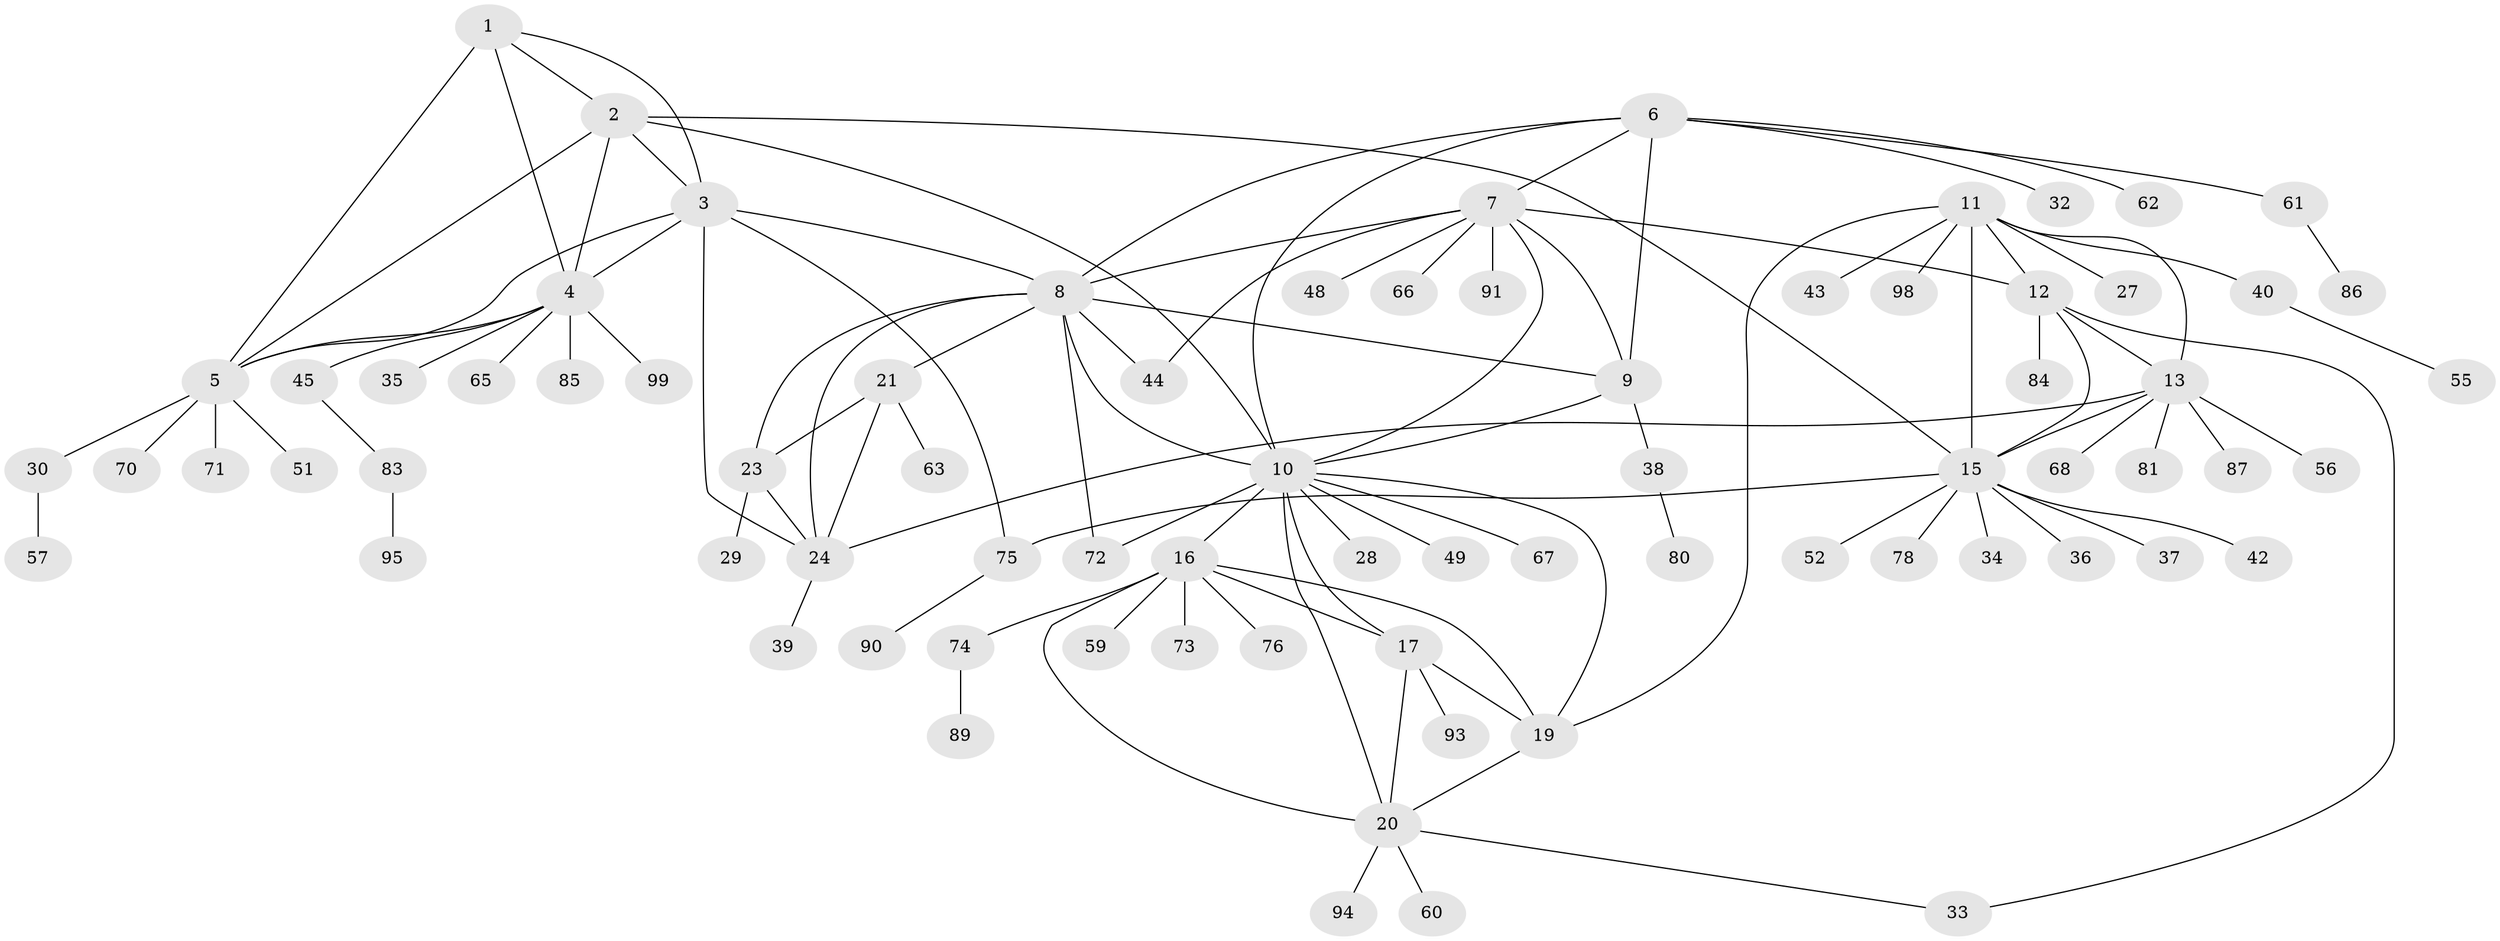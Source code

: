 // original degree distribution, {4: 0.01, 7: 0.04, 8: 0.05, 9: 0.02, 10: 0.03, 5: 0.05, 6: 0.04, 13: 0.01, 1: 0.55, 2: 0.17, 3: 0.03}
// Generated by graph-tools (version 1.1) at 2025/11/02/27/25 16:11:32]
// undirected, 77 vertices, 109 edges
graph export_dot {
graph [start="1"]
  node [color=gray90,style=filled];
  1;
  2 [super="+54"];
  3 [super="+77"];
  4 [super="+64"];
  5 [super="+79"];
  6 [super="+53"];
  7 [super="+47"];
  8 [super="+22"];
  9;
  10 [super="+18"];
  11 [super="+14"];
  12 [super="+100"];
  13 [super="+92"];
  15 [super="+31"];
  16 [super="+50"];
  17;
  19 [super="+26"];
  20 [super="+46"];
  21;
  23;
  24 [super="+25"];
  27;
  28;
  29 [super="+88"];
  30 [super="+41"];
  32;
  33;
  34;
  35;
  36 [super="+69"];
  37;
  38;
  39;
  40;
  42;
  43;
  44;
  45;
  48;
  49;
  51;
  52;
  55;
  56 [super="+58"];
  57;
  59;
  60 [super="+82"];
  61;
  62;
  63 [super="+96"];
  65;
  66;
  67;
  68;
  70;
  71;
  72;
  73;
  74;
  75;
  76;
  78;
  80;
  81;
  83 [super="+97"];
  84;
  85;
  86;
  87;
  89;
  90;
  91;
  93;
  94;
  95;
  98;
  99;
  1 -- 2;
  1 -- 3;
  1 -- 4;
  1 -- 5;
  2 -- 3;
  2 -- 4;
  2 -- 5;
  2 -- 15;
  2 -- 10;
  3 -- 4;
  3 -- 5;
  3 -- 8 [weight=2];
  3 -- 24;
  3 -- 75;
  4 -- 5;
  4 -- 35;
  4 -- 45;
  4 -- 85;
  4 -- 99;
  4 -- 65;
  5 -- 30;
  5 -- 51;
  5 -- 70;
  5 -- 71;
  6 -- 7;
  6 -- 8;
  6 -- 9;
  6 -- 10;
  6 -- 32;
  6 -- 61;
  6 -- 62;
  7 -- 8;
  7 -- 9;
  7 -- 10;
  7 -- 12;
  7 -- 44;
  7 -- 48;
  7 -- 66;
  7 -- 91;
  8 -- 9;
  8 -- 10 [weight=2];
  8 -- 72;
  8 -- 44;
  8 -- 21;
  8 -- 23;
  8 -- 24 [weight=2];
  9 -- 10;
  9 -- 38;
  10 -- 72;
  10 -- 67;
  10 -- 16;
  10 -- 17;
  10 -- 49;
  10 -- 19;
  10 -- 20;
  10 -- 28;
  11 -- 12 [weight=2];
  11 -- 13 [weight=2];
  11 -- 15 [weight=2];
  11 -- 27;
  11 -- 40;
  11 -- 98;
  11 -- 19;
  11 -- 43;
  12 -- 13;
  12 -- 15;
  12 -- 84;
  12 -- 33;
  13 -- 15;
  13 -- 24;
  13 -- 56;
  13 -- 68;
  13 -- 81;
  13 -- 87;
  15 -- 34;
  15 -- 36;
  15 -- 37;
  15 -- 42;
  15 -- 52;
  15 -- 75;
  15 -- 78;
  16 -- 17;
  16 -- 19;
  16 -- 20;
  16 -- 59;
  16 -- 73;
  16 -- 76;
  16 -- 74;
  17 -- 19;
  17 -- 20;
  17 -- 93;
  19 -- 20;
  20 -- 33;
  20 -- 60;
  20 -- 94;
  21 -- 23;
  21 -- 24 [weight=2];
  21 -- 63;
  23 -- 24 [weight=2];
  23 -- 29;
  24 -- 39;
  30 -- 57;
  38 -- 80;
  40 -- 55;
  45 -- 83;
  61 -- 86;
  74 -- 89;
  75 -- 90;
  83 -- 95;
}

